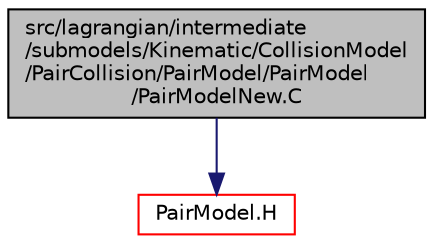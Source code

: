 digraph "src/lagrangian/intermediate/submodels/Kinematic/CollisionModel/PairCollision/PairModel/PairModel/PairModelNew.C"
{
  bgcolor="transparent";
  edge [fontname="Helvetica",fontsize="10",labelfontname="Helvetica",labelfontsize="10"];
  node [fontname="Helvetica",fontsize="10",shape=record];
  Node0 [label="src/lagrangian/intermediate\l/submodels/Kinematic/CollisionModel\l/PairCollision/PairModel/PairModel\l/PairModelNew.C",height=0.2,width=0.4,color="black", fillcolor="grey75", style="filled", fontcolor="black"];
  Node0 -> Node1 [color="midnightblue",fontsize="10",style="solid",fontname="Helvetica"];
  Node1 [label="PairModel.H",height=0.2,width=0.4,color="red",URL="$a06326.html"];
}
